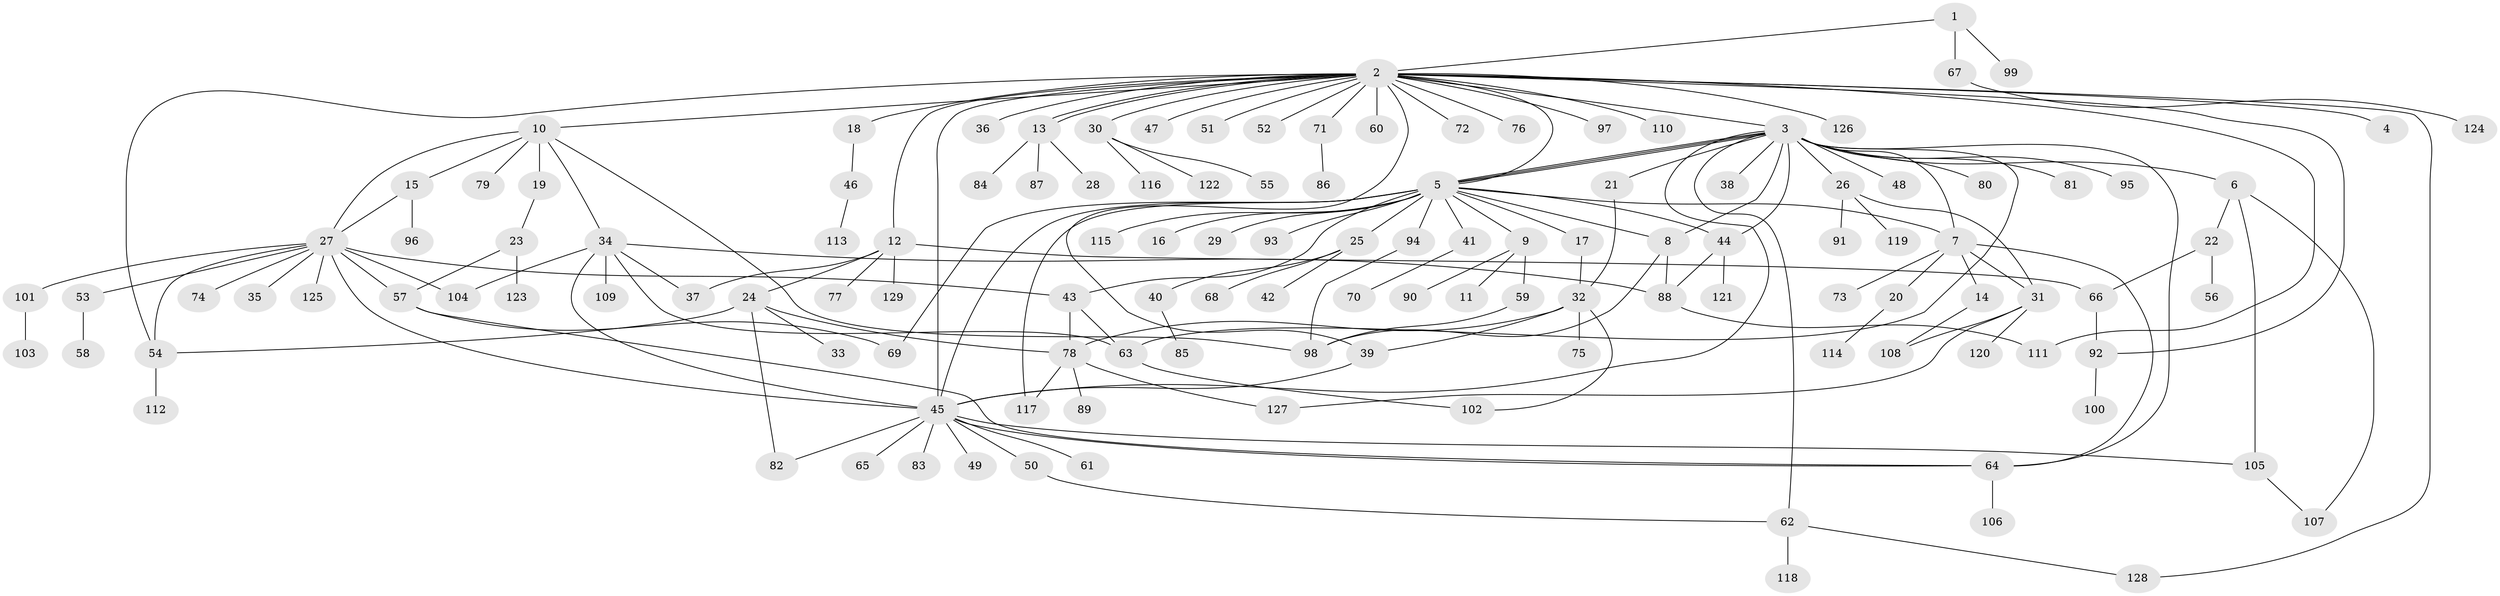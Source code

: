 // coarse degree distribution, {2: 0.16831683168316833, 26: 0.009900990099009901, 18: 0.009900990099009901, 1: 0.5247524752475248, 22: 0.009900990099009901, 4: 0.09900990099009901, 7: 0.039603960396039604, 6: 0.019801980198019802, 3: 0.0891089108910891, 11: 0.009900990099009901, 16: 0.009900990099009901, 5: 0.009900990099009901}
// Generated by graph-tools (version 1.1) at 2025/41/03/06/25 10:41:46]
// undirected, 129 vertices, 175 edges
graph export_dot {
graph [start="1"]
  node [color=gray90,style=filled];
  1;
  2;
  3;
  4;
  5;
  6;
  7;
  8;
  9;
  10;
  11;
  12;
  13;
  14;
  15;
  16;
  17;
  18;
  19;
  20;
  21;
  22;
  23;
  24;
  25;
  26;
  27;
  28;
  29;
  30;
  31;
  32;
  33;
  34;
  35;
  36;
  37;
  38;
  39;
  40;
  41;
  42;
  43;
  44;
  45;
  46;
  47;
  48;
  49;
  50;
  51;
  52;
  53;
  54;
  55;
  56;
  57;
  58;
  59;
  60;
  61;
  62;
  63;
  64;
  65;
  66;
  67;
  68;
  69;
  70;
  71;
  72;
  73;
  74;
  75;
  76;
  77;
  78;
  79;
  80;
  81;
  82;
  83;
  84;
  85;
  86;
  87;
  88;
  89;
  90;
  91;
  92;
  93;
  94;
  95;
  96;
  97;
  98;
  99;
  100;
  101;
  102;
  103;
  104;
  105;
  106;
  107;
  108;
  109;
  110;
  111;
  112;
  113;
  114;
  115;
  116;
  117;
  118;
  119;
  120;
  121;
  122;
  123;
  124;
  125;
  126;
  127;
  128;
  129;
  1 -- 2;
  1 -- 67;
  1 -- 99;
  2 -- 3;
  2 -- 4;
  2 -- 5;
  2 -- 10;
  2 -- 12;
  2 -- 13;
  2 -- 13;
  2 -- 18;
  2 -- 30;
  2 -- 36;
  2 -- 39;
  2 -- 45;
  2 -- 47;
  2 -- 51;
  2 -- 52;
  2 -- 54;
  2 -- 60;
  2 -- 71;
  2 -- 72;
  2 -- 76;
  2 -- 92;
  2 -- 97;
  2 -- 110;
  2 -- 111;
  2 -- 126;
  2 -- 128;
  3 -- 5;
  3 -- 5;
  3 -- 5;
  3 -- 6;
  3 -- 7;
  3 -- 8;
  3 -- 21;
  3 -- 26;
  3 -- 38;
  3 -- 44;
  3 -- 45;
  3 -- 48;
  3 -- 62;
  3 -- 63;
  3 -- 64;
  3 -- 80;
  3 -- 81;
  3 -- 95;
  5 -- 7;
  5 -- 8;
  5 -- 9;
  5 -- 16;
  5 -- 17;
  5 -- 25;
  5 -- 29;
  5 -- 41;
  5 -- 43;
  5 -- 44;
  5 -- 45;
  5 -- 69;
  5 -- 93;
  5 -- 94;
  5 -- 115;
  5 -- 117;
  6 -- 22;
  6 -- 105;
  6 -- 107;
  7 -- 14;
  7 -- 20;
  7 -- 31;
  7 -- 64;
  7 -- 73;
  8 -- 88;
  8 -- 98;
  9 -- 11;
  9 -- 59;
  9 -- 90;
  10 -- 15;
  10 -- 19;
  10 -- 27;
  10 -- 34;
  10 -- 79;
  10 -- 98;
  12 -- 24;
  12 -- 37;
  12 -- 66;
  12 -- 77;
  12 -- 129;
  13 -- 28;
  13 -- 84;
  13 -- 87;
  14 -- 108;
  15 -- 27;
  15 -- 96;
  17 -- 32;
  18 -- 46;
  19 -- 23;
  20 -- 114;
  21 -- 32;
  22 -- 56;
  22 -- 66;
  23 -- 57;
  23 -- 123;
  24 -- 33;
  24 -- 54;
  24 -- 78;
  24 -- 82;
  25 -- 40;
  25 -- 42;
  25 -- 68;
  26 -- 31;
  26 -- 91;
  26 -- 119;
  27 -- 35;
  27 -- 43;
  27 -- 45;
  27 -- 53;
  27 -- 54;
  27 -- 57;
  27 -- 74;
  27 -- 101;
  27 -- 104;
  27 -- 125;
  30 -- 55;
  30 -- 116;
  30 -- 122;
  31 -- 108;
  31 -- 120;
  31 -- 127;
  32 -- 39;
  32 -- 75;
  32 -- 78;
  32 -- 102;
  34 -- 37;
  34 -- 45;
  34 -- 63;
  34 -- 88;
  34 -- 104;
  34 -- 109;
  39 -- 45;
  40 -- 85;
  41 -- 70;
  43 -- 63;
  43 -- 78;
  44 -- 88;
  44 -- 121;
  45 -- 49;
  45 -- 50;
  45 -- 61;
  45 -- 64;
  45 -- 65;
  45 -- 82;
  45 -- 83;
  45 -- 105;
  46 -- 113;
  50 -- 62;
  53 -- 58;
  54 -- 112;
  57 -- 64;
  57 -- 69;
  59 -- 98;
  62 -- 118;
  62 -- 128;
  63 -- 102;
  64 -- 106;
  66 -- 92;
  67 -- 124;
  71 -- 86;
  78 -- 89;
  78 -- 117;
  78 -- 127;
  88 -- 111;
  92 -- 100;
  94 -- 98;
  101 -- 103;
  105 -- 107;
}
